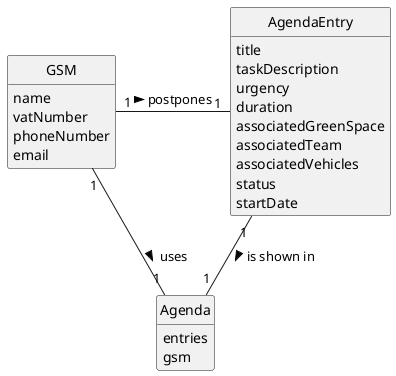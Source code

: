 @startuml
skinparam monochrome true
skinparam packageStyle rectangle
skinparam shadowing false

'left to right direction

skinparam classAttributeIconSize 0

hide circle
hide methods

'title Domain Model

'class Platform {
'  -description
'}

class GSM {
    name
    vatNumber
    phoneNumber
    email
}

class AgendaEntry {
     title
     taskDescription
     urgency
     duration
     associatedGreenSpace
     associatedTeam
     associatedVehicles
     status
     startDate
}

class Agenda {
    entries
    gsm
}

'class User {
'    name
'    email
'    password
'}

GSM "1" - "1" AgendaEntry: postpones >
GSM "1" -- "1" Agenda: uses >
AgendaEntry "1" -- "1" Agenda: is shown in >

@enduml
